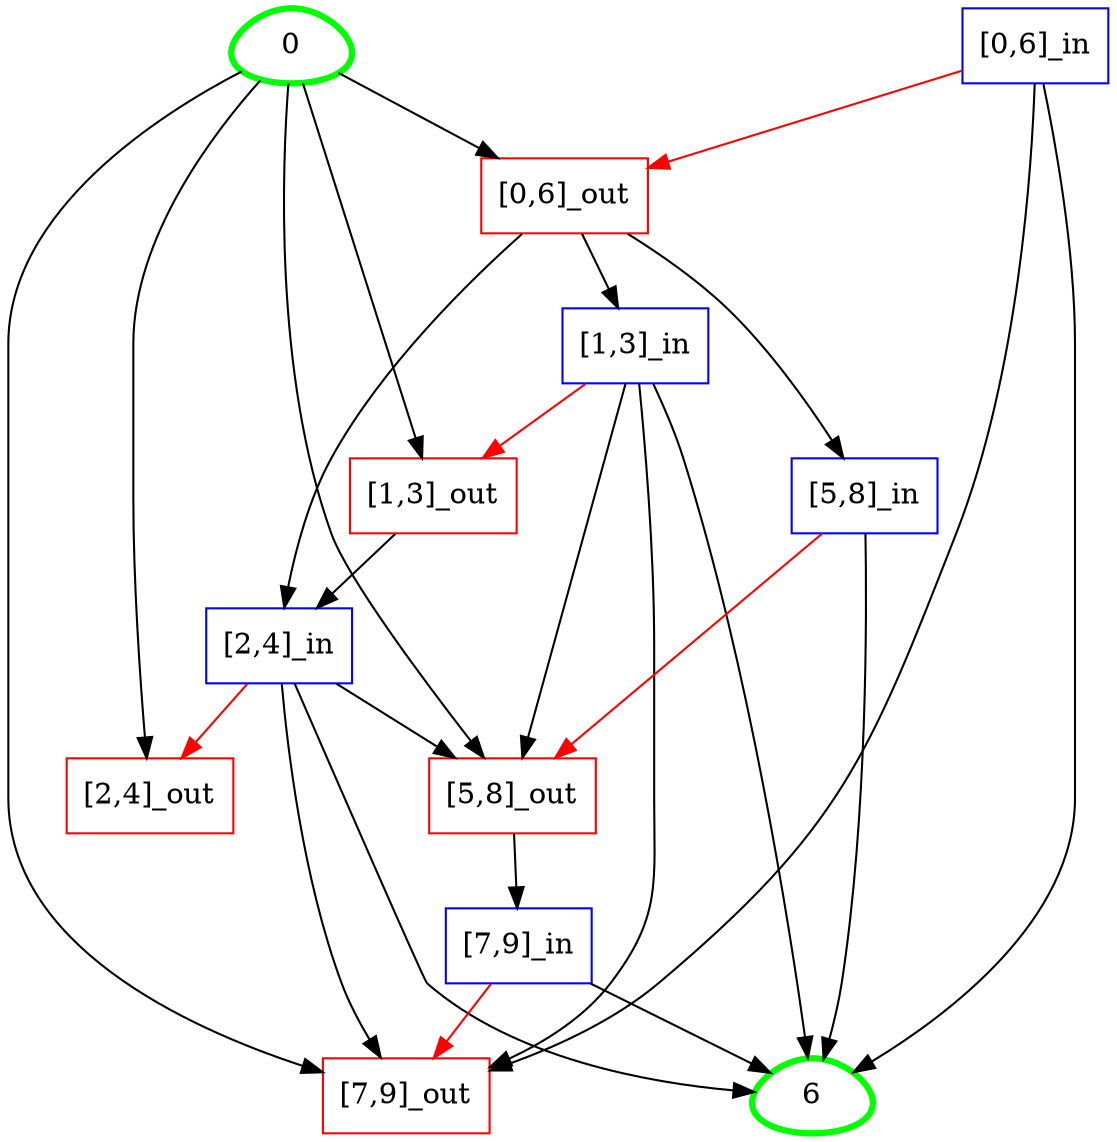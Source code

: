 // Grafo temporal para calcular CDT
digraph "D prima" {
	0 [color=green penwidth=3 shape=egg]
	"1in" [label="[0,6]_in" color=blue shape=rectangle]
	"1out" [label="[0,6]_out" color=red shape=rectangle]
	"2in" [label="[1,3]_in" color=blue shape=rectangle]
	"2out" [label="[1,3]_out" color=red shape=rectangle]
	"3in" [label="[2,4]_in" color=blue shape=rectangle]
	"3out" [label="[2,4]_out" color=red shape=rectangle]
	"4in" [label="[5,8]_in" color=blue shape=rectangle]
	"4out" [label="[5,8]_out" color=red shape=rectangle]
	"5in" [label="[7,9]_in" color=blue shape=rectangle]
	"5out" [label="[7,9]_out" color=red shape=rectangle]
	6 [color=green penwidth=3 shape=egg]
	"1in" -> "1out" [color=red weight=0]
	"2in" -> "2out" [color=red weight=0]
	"3in" -> "3out" [color=red weight=0]
	"4in" -> "4out" [color=red weight=0]
	"5in" -> "5out" [color=red weight=0]
	"1out" -> "2in" [color=black weight=1]
	"1out" -> "3in" [color=black weight=1]
	"1out" -> "4in" [color=black weight=1]
	"2out" -> "3in" [color=black weight=1]
	"4out" -> "5in" [color=black weight=1]
	"1in" -> "5out" [color=black weight=1]
	"2in" -> "4out" [color=black weight=1]
	"2in" -> "5out" [color=black weight=1]
	"3in" -> "4out" [color=black weight=1]
	"3in" -> "5out" [color=black weight=1]
	0 -> "1out" [color=black weight=1]
	0 -> "2out" [color=black weight=1]
	0 -> "3out" [color=black weight=1]
	0 -> "4out" [color=black weight=1]
	0 -> "5out" [color=black weight=1]
	"1in" -> 6 [color=black weight=1]
	"2in" -> 6 [color=black weight=1]
	"3in" -> 6 [color=black weight=1]
	"4in" -> 6 [color=black weight=1]
	"5in" -> 6 [color=black weight=1]
}
